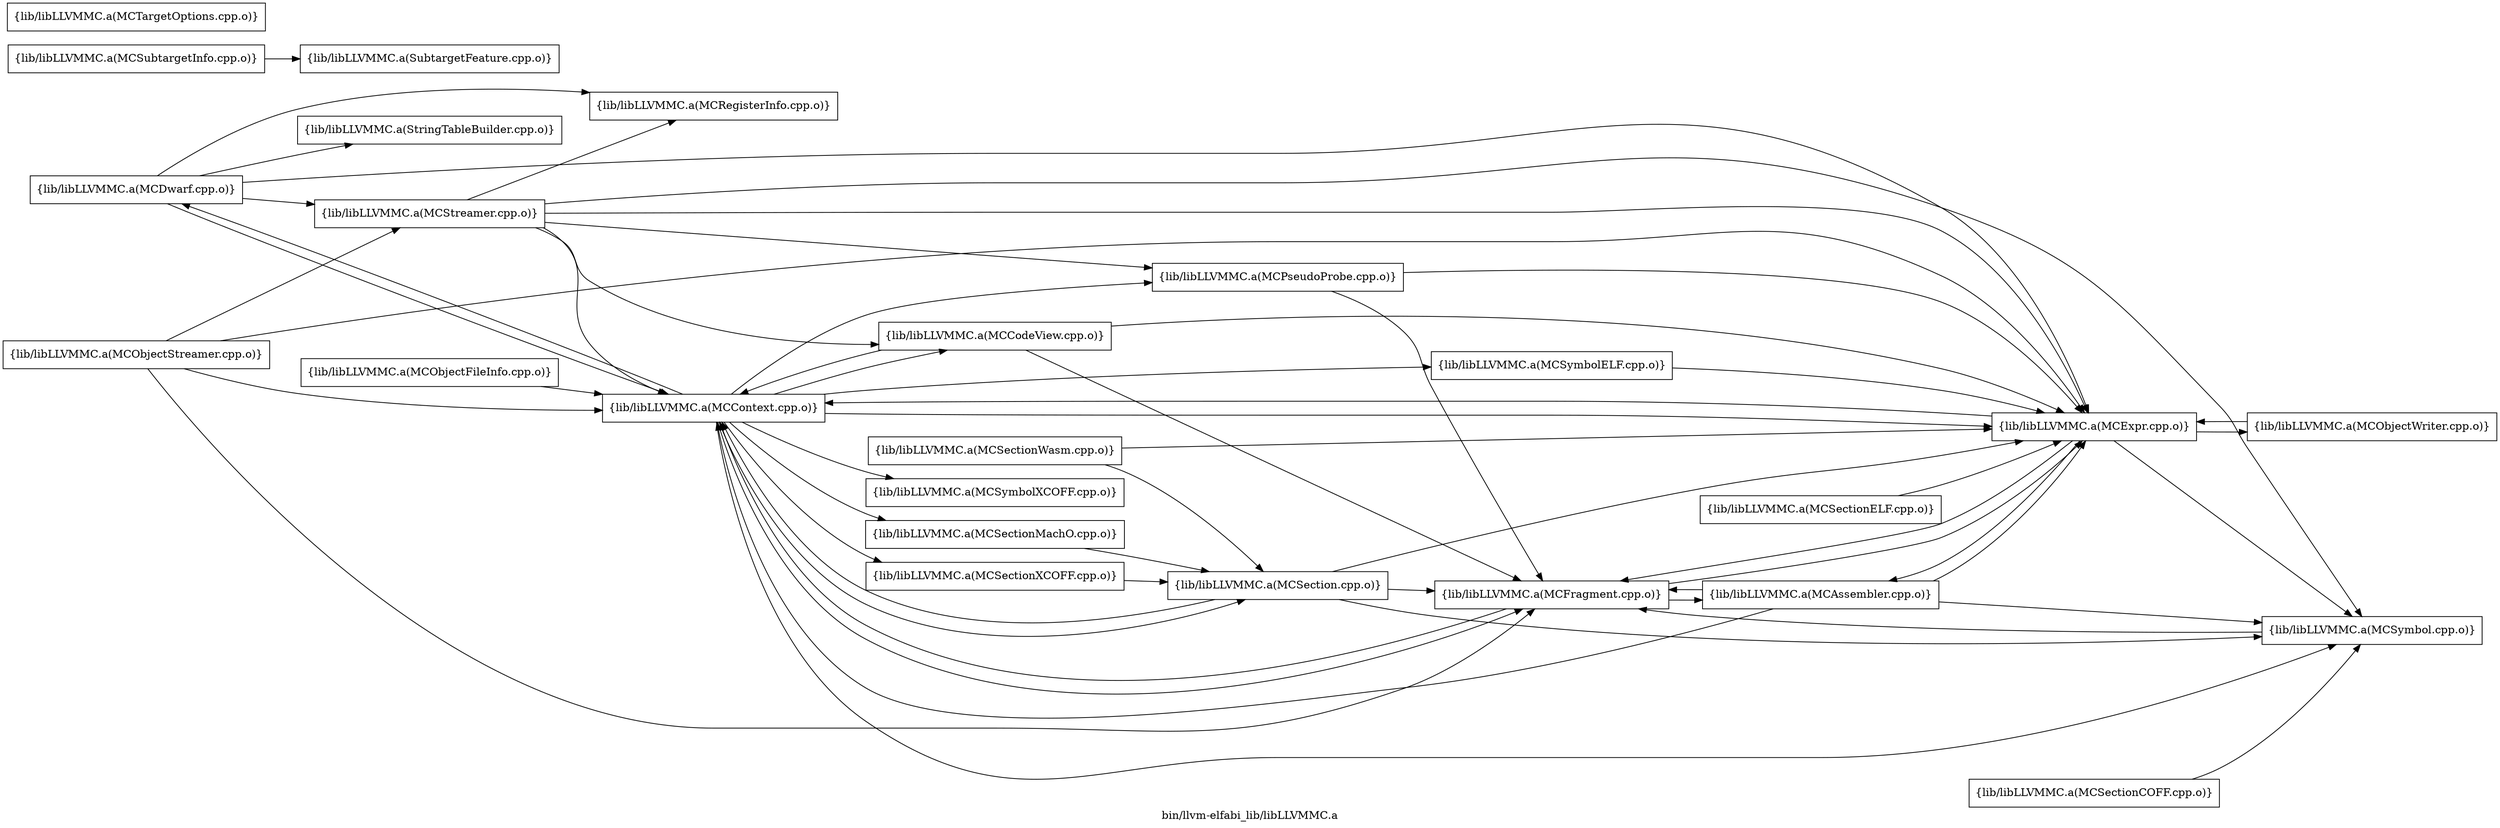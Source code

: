 digraph "bin/llvm-elfabi_lib/libLLVMMC.a" {
	label="bin/llvm-elfabi_lib/libLLVMMC.a";
	rankdir=LR;

	Node0x559ebed5a158 [shape=record,shape=box,group=0,label="{lib/libLLVMMC.a(StringTableBuilder.cpp.o)}"];
	Node0x559ebed59988 [shape=record,shape=box,group=0,label="{lib/libLLVMMC.a(SubtargetFeature.cpp.o)}"];
	Node0x559ebed590c8 [shape=record,shape=box,group=0,label="{lib/libLLVMMC.a(MCContext.cpp.o)}"];
	Node0x559ebed590c8 -> Node0x559ebed597f8;
	Node0x559ebed590c8 -> Node0x559ebed59578;
	Node0x559ebed590c8 -> Node0x559ebed5a428;
	Node0x559ebed590c8 -> Node0x559ebed5e6b8;
	Node0x559ebed590c8 -> Node0x559ebed5c408;
	Node0x559ebed590c8 -> Node0x559ebed5bcd8;
	Node0x559ebed590c8 -> Node0x559ebed59de8;
	Node0x559ebed590c8 -> Node0x559ebed607d8;
	Node0x559ebed590c8 -> Node0x559ebed60e68;
	Node0x559ebed590c8 -> Node0x559ebed60a58;
	Node0x559ebed590c8 -> Node0x559ebed62718;
	Node0x559ebed5d588 [shape=record,shape=box,group=0,label="{lib/libLLVMMC.a(MCObjectFileInfo.cpp.o)}"];
	Node0x559ebed5d588 -> Node0x559ebed590c8;
	Node0x559ebed5f978 [shape=record,shape=box,group=0,label="{lib/libLLVMMC.a(MCStreamer.cpp.o)}"];
	Node0x559ebed5f978 -> Node0x559ebed597f8;
	Node0x559ebed5f978 -> Node0x559ebed590c8;
	Node0x559ebed5f978 -> Node0x559ebed5a428;
	Node0x559ebed5f978 -> Node0x559ebed5c408;
	Node0x559ebed5f978 -> Node0x559ebed5bc88;
	Node0x559ebed5f978 -> Node0x559ebed60e68;
	Node0x559ebed62498 [shape=record,shape=box,group=0,label="{lib/libLLVMMC.a(MCTargetOptions.cpp.o)}"];
	Node0x559ebed5a428 [shape=record,shape=box,group=0,label="{lib/libLLVMMC.a(MCExpr.cpp.o)}"];
	Node0x559ebed5a428 -> Node0x559ebed590c8;
	Node0x559ebed5a428 -> Node0x559ebed5ab08;
	Node0x559ebed5a428 -> Node0x559ebed5e6b8;
	Node0x559ebed5a428 -> Node0x559ebed5d628;
	Node0x559ebed5a428 -> Node0x559ebed60e68;
	Node0x559ebed597f8 [shape=record,shape=box,group=0,label="{lib/libLLVMMC.a(MCCodeView.cpp.o)}"];
	Node0x559ebed597f8 -> Node0x559ebed590c8;
	Node0x559ebed597f8 -> Node0x559ebed5a428;
	Node0x559ebed597f8 -> Node0x559ebed5e6b8;
	Node0x559ebed59578 [shape=record,shape=box,group=0,label="{lib/libLLVMMC.a(MCDwarf.cpp.o)}"];
	Node0x559ebed59578 -> Node0x559ebed590c8;
	Node0x559ebed59578 -> Node0x559ebed5a428;
	Node0x559ebed59578 -> Node0x559ebed5bc88;
	Node0x559ebed59578 -> Node0x559ebed5f978;
	Node0x559ebed59578 -> Node0x559ebed5a158;
	Node0x559ebed5bc88 [shape=record,shape=box,group=0,label="{lib/libLLVMMC.a(MCRegisterInfo.cpp.o)}"];
	Node0x559ebed5b738 [shape=record,shape=box,group=0,label="{lib/libLLVMMC.a(MCSectionCOFF.cpp.o)}"];
	Node0x559ebed5b738 -> Node0x559ebed60e68;
	Node0x559ebed59de8 [shape=record,shape=box,group=0,label="{lib/libLLVMMC.a(MCSectionMachO.cpp.o)}"];
	Node0x559ebed59de8 -> Node0x559ebed5bcd8;
	Node0x559ebed60e68 [shape=record,shape=box,group=0,label="{lib/libLLVMMC.a(MCSymbol.cpp.o)}"];
	Node0x559ebed60e68 -> Node0x559ebed5e6b8;
	Node0x559ebed5e6b8 [shape=record,shape=box,group=0,label="{lib/libLLVMMC.a(MCFragment.cpp.o)}"];
	Node0x559ebed5e6b8 -> Node0x559ebed590c8;
	Node0x559ebed5e6b8 -> Node0x559ebed5a428;
	Node0x559ebed5e6b8 -> Node0x559ebed5ab08;
	Node0x559ebed5c408 [shape=record,shape=box,group=0,label="{lib/libLLVMMC.a(MCPseudoProbe.cpp.o)}"];
	Node0x559ebed5c408 -> Node0x559ebed5a428;
	Node0x559ebed5c408 -> Node0x559ebed5e6b8;
	Node0x559ebed5bcd8 [shape=record,shape=box,group=0,label="{lib/libLLVMMC.a(MCSection.cpp.o)}"];
	Node0x559ebed5bcd8 -> Node0x559ebed590c8;
	Node0x559ebed5bcd8 -> Node0x559ebed5a428;
	Node0x559ebed5bcd8 -> Node0x559ebed5e6b8;
	Node0x559ebed5bcd8 -> Node0x559ebed60e68;
	Node0x559ebed607d8 [shape=record,shape=box,group=0,label="{lib/libLLVMMC.a(MCSectionXCOFF.cpp.o)}"];
	Node0x559ebed607d8 -> Node0x559ebed5bcd8;
	Node0x559ebed60a58 [shape=record,shape=box,group=0,label="{lib/libLLVMMC.a(MCSymbolELF.cpp.o)}"];
	Node0x559ebed60a58 -> Node0x559ebed5a428;
	Node0x559ebed62718 [shape=record,shape=box,group=0,label="{lib/libLLVMMC.a(MCSymbolXCOFF.cpp.o)}"];
	Node0x559ebed5ab08 [shape=record,shape=box,group=0,label="{lib/libLLVMMC.a(MCAssembler.cpp.o)}"];
	Node0x559ebed5ab08 -> Node0x559ebed590c8;
	Node0x559ebed5ab08 -> Node0x559ebed5a428;
	Node0x559ebed5ab08 -> Node0x559ebed5e6b8;
	Node0x559ebed5ab08 -> Node0x559ebed60e68;
	Node0x559ebed5d628 [shape=record,shape=box,group=0,label="{lib/libLLVMMC.a(MCObjectWriter.cpp.o)}"];
	Node0x559ebed5d628 -> Node0x559ebed5a428;
	Node0x559ebed5dda8 [shape=record,shape=box,group=0,label="{lib/libLLVMMC.a(MCObjectStreamer.cpp.o)}"];
	Node0x559ebed5dda8 -> Node0x559ebed590c8;
	Node0x559ebed5dda8 -> Node0x559ebed5a428;
	Node0x559ebed5dda8 -> Node0x559ebed5e6b8;
	Node0x559ebed5dda8 -> Node0x559ebed5f978;
	Node0x559ebed5a4c8 [shape=record,shape=box,group=0,label="{lib/libLLVMMC.a(MCSectionELF.cpp.o)}"];
	Node0x559ebed5a4c8 -> Node0x559ebed5a428;
	Node0x559ebed5a478 [shape=record,shape=box,group=0,label="{lib/libLLVMMC.a(MCSectionWasm.cpp.o)}"];
	Node0x559ebed5a478 -> Node0x559ebed5a428;
	Node0x559ebed5a478 -> Node0x559ebed5bcd8;
	Node0x559ebed5f4c8 [shape=record,shape=box,group=0,label="{lib/libLLVMMC.a(MCSubtargetInfo.cpp.o)}"];
	Node0x559ebed5f4c8 -> Node0x559ebed59988;
}
